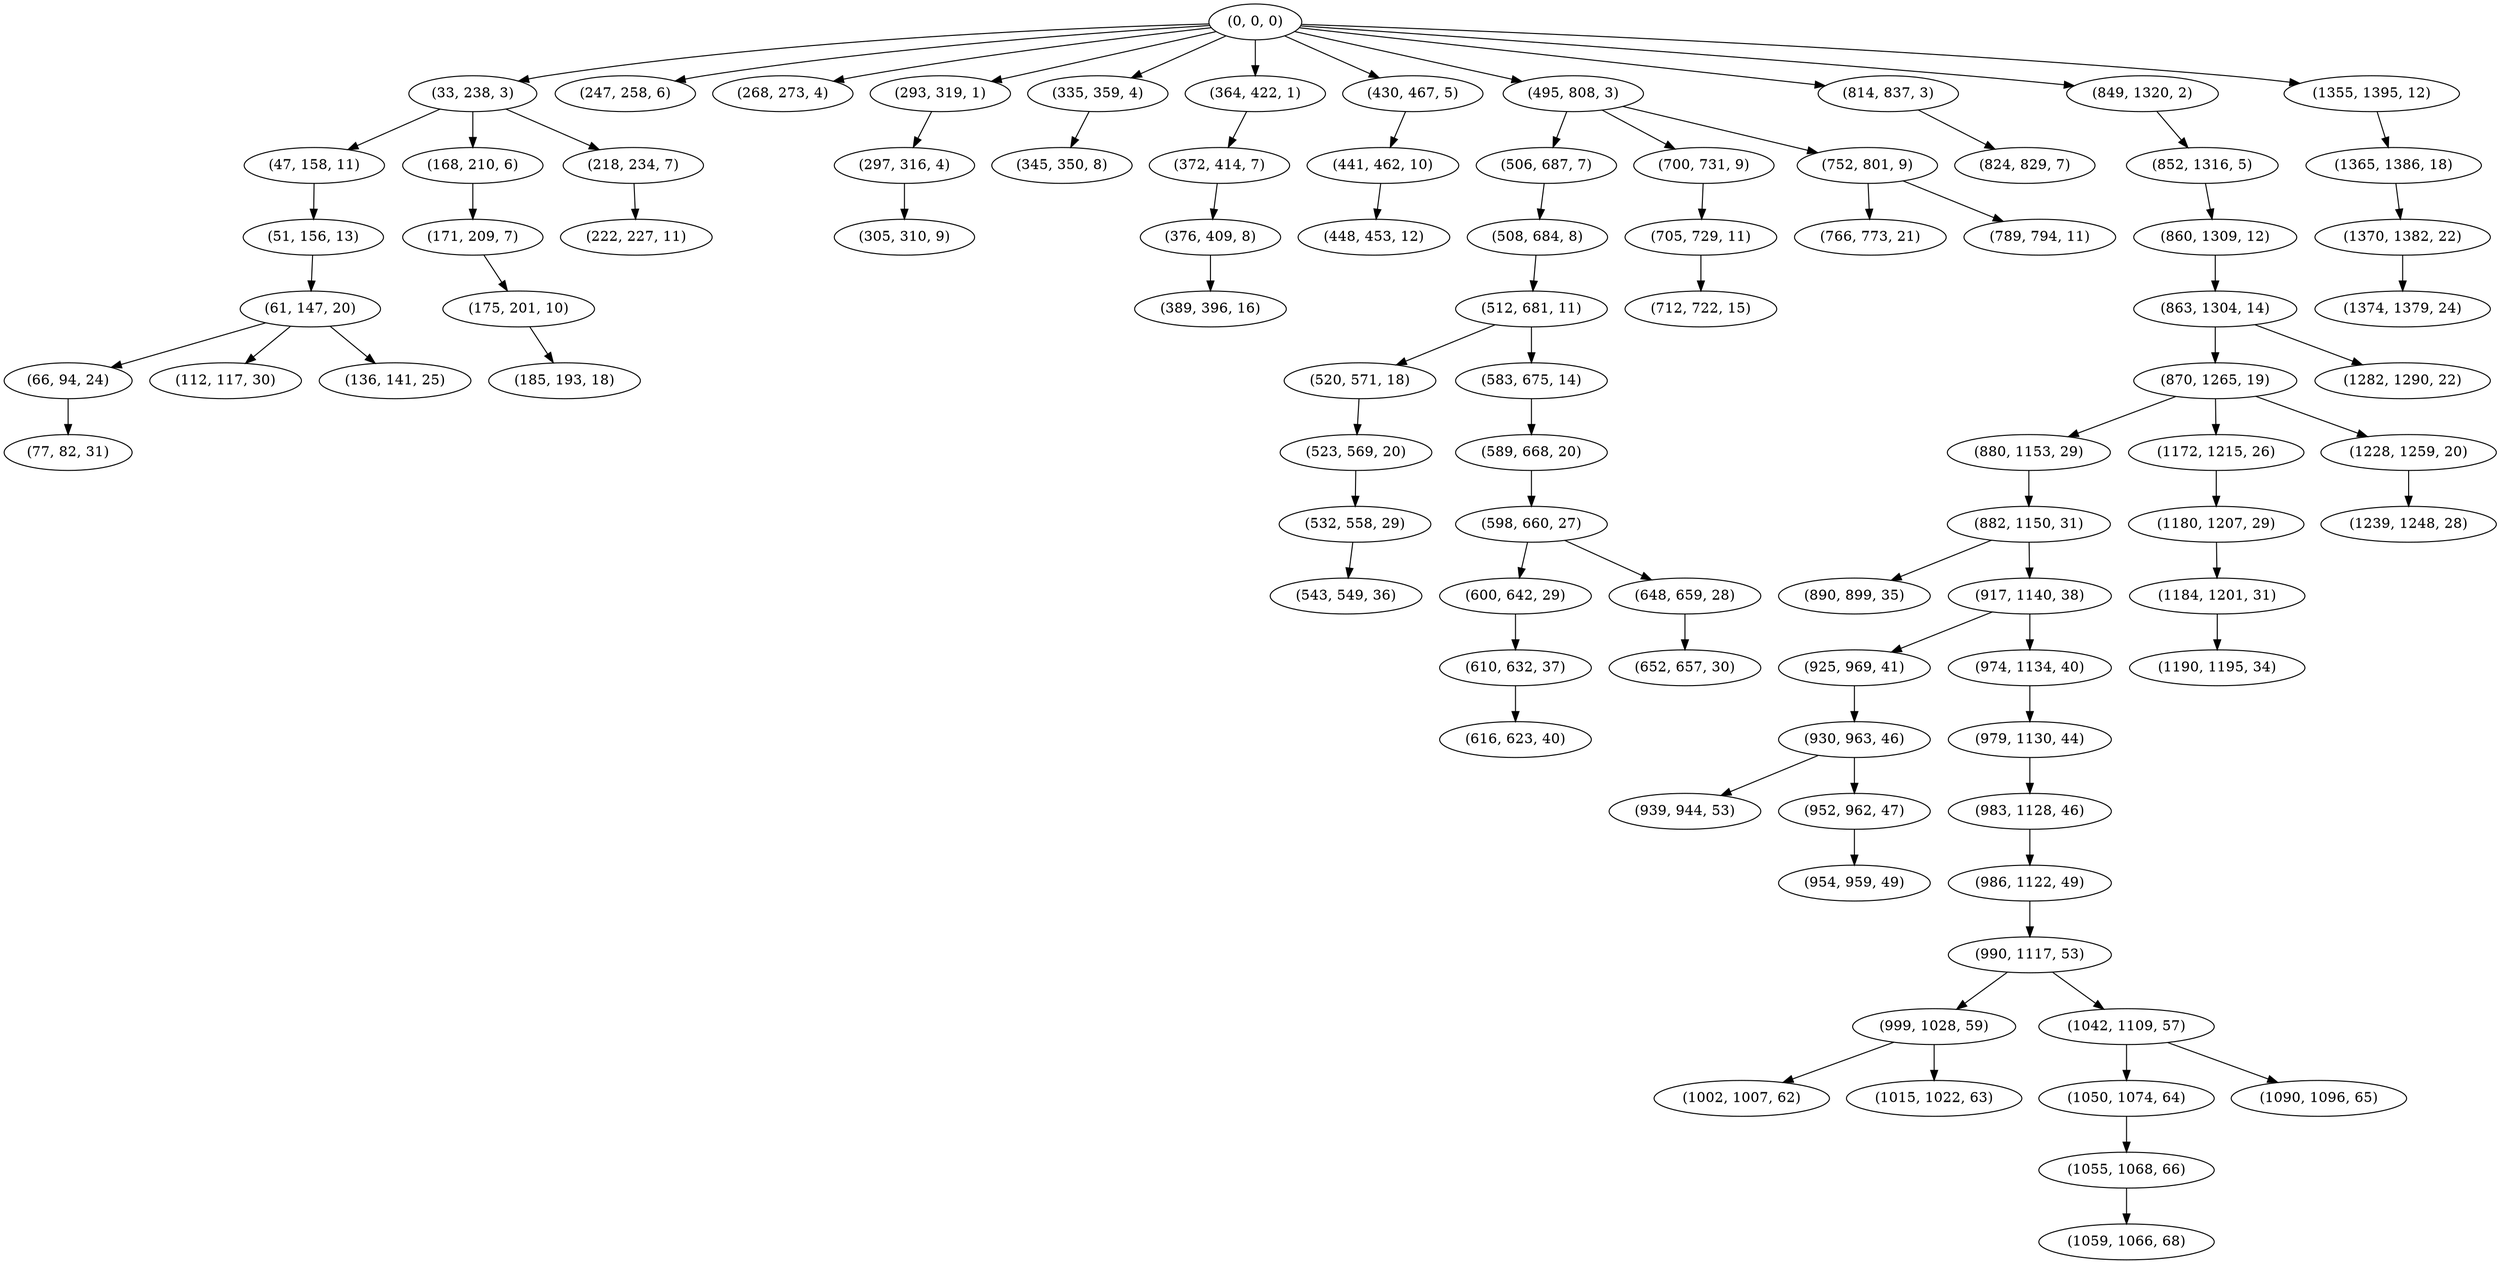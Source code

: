 digraph tree {
    "(0, 0, 0)";
    "(33, 238, 3)";
    "(47, 158, 11)";
    "(51, 156, 13)";
    "(61, 147, 20)";
    "(66, 94, 24)";
    "(77, 82, 31)";
    "(112, 117, 30)";
    "(136, 141, 25)";
    "(168, 210, 6)";
    "(171, 209, 7)";
    "(175, 201, 10)";
    "(185, 193, 18)";
    "(218, 234, 7)";
    "(222, 227, 11)";
    "(247, 258, 6)";
    "(268, 273, 4)";
    "(293, 319, 1)";
    "(297, 316, 4)";
    "(305, 310, 9)";
    "(335, 359, 4)";
    "(345, 350, 8)";
    "(364, 422, 1)";
    "(372, 414, 7)";
    "(376, 409, 8)";
    "(389, 396, 16)";
    "(430, 467, 5)";
    "(441, 462, 10)";
    "(448, 453, 12)";
    "(495, 808, 3)";
    "(506, 687, 7)";
    "(508, 684, 8)";
    "(512, 681, 11)";
    "(520, 571, 18)";
    "(523, 569, 20)";
    "(532, 558, 29)";
    "(543, 549, 36)";
    "(583, 675, 14)";
    "(589, 668, 20)";
    "(598, 660, 27)";
    "(600, 642, 29)";
    "(610, 632, 37)";
    "(616, 623, 40)";
    "(648, 659, 28)";
    "(652, 657, 30)";
    "(700, 731, 9)";
    "(705, 729, 11)";
    "(712, 722, 15)";
    "(752, 801, 9)";
    "(766, 773, 21)";
    "(789, 794, 11)";
    "(814, 837, 3)";
    "(824, 829, 7)";
    "(849, 1320, 2)";
    "(852, 1316, 5)";
    "(860, 1309, 12)";
    "(863, 1304, 14)";
    "(870, 1265, 19)";
    "(880, 1153, 29)";
    "(882, 1150, 31)";
    "(890, 899, 35)";
    "(917, 1140, 38)";
    "(925, 969, 41)";
    "(930, 963, 46)";
    "(939, 944, 53)";
    "(952, 962, 47)";
    "(954, 959, 49)";
    "(974, 1134, 40)";
    "(979, 1130, 44)";
    "(983, 1128, 46)";
    "(986, 1122, 49)";
    "(990, 1117, 53)";
    "(999, 1028, 59)";
    "(1002, 1007, 62)";
    "(1015, 1022, 63)";
    "(1042, 1109, 57)";
    "(1050, 1074, 64)";
    "(1055, 1068, 66)";
    "(1059, 1066, 68)";
    "(1090, 1096, 65)";
    "(1172, 1215, 26)";
    "(1180, 1207, 29)";
    "(1184, 1201, 31)";
    "(1190, 1195, 34)";
    "(1228, 1259, 20)";
    "(1239, 1248, 28)";
    "(1282, 1290, 22)";
    "(1355, 1395, 12)";
    "(1365, 1386, 18)";
    "(1370, 1382, 22)";
    "(1374, 1379, 24)";
    "(0, 0, 0)" -> "(33, 238, 3)";
    "(0, 0, 0)" -> "(247, 258, 6)";
    "(0, 0, 0)" -> "(268, 273, 4)";
    "(0, 0, 0)" -> "(293, 319, 1)";
    "(0, 0, 0)" -> "(335, 359, 4)";
    "(0, 0, 0)" -> "(364, 422, 1)";
    "(0, 0, 0)" -> "(430, 467, 5)";
    "(0, 0, 0)" -> "(495, 808, 3)";
    "(0, 0, 0)" -> "(814, 837, 3)";
    "(0, 0, 0)" -> "(849, 1320, 2)";
    "(0, 0, 0)" -> "(1355, 1395, 12)";
    "(33, 238, 3)" -> "(47, 158, 11)";
    "(33, 238, 3)" -> "(168, 210, 6)";
    "(33, 238, 3)" -> "(218, 234, 7)";
    "(47, 158, 11)" -> "(51, 156, 13)";
    "(51, 156, 13)" -> "(61, 147, 20)";
    "(61, 147, 20)" -> "(66, 94, 24)";
    "(61, 147, 20)" -> "(112, 117, 30)";
    "(61, 147, 20)" -> "(136, 141, 25)";
    "(66, 94, 24)" -> "(77, 82, 31)";
    "(168, 210, 6)" -> "(171, 209, 7)";
    "(171, 209, 7)" -> "(175, 201, 10)";
    "(175, 201, 10)" -> "(185, 193, 18)";
    "(218, 234, 7)" -> "(222, 227, 11)";
    "(293, 319, 1)" -> "(297, 316, 4)";
    "(297, 316, 4)" -> "(305, 310, 9)";
    "(335, 359, 4)" -> "(345, 350, 8)";
    "(364, 422, 1)" -> "(372, 414, 7)";
    "(372, 414, 7)" -> "(376, 409, 8)";
    "(376, 409, 8)" -> "(389, 396, 16)";
    "(430, 467, 5)" -> "(441, 462, 10)";
    "(441, 462, 10)" -> "(448, 453, 12)";
    "(495, 808, 3)" -> "(506, 687, 7)";
    "(495, 808, 3)" -> "(700, 731, 9)";
    "(495, 808, 3)" -> "(752, 801, 9)";
    "(506, 687, 7)" -> "(508, 684, 8)";
    "(508, 684, 8)" -> "(512, 681, 11)";
    "(512, 681, 11)" -> "(520, 571, 18)";
    "(512, 681, 11)" -> "(583, 675, 14)";
    "(520, 571, 18)" -> "(523, 569, 20)";
    "(523, 569, 20)" -> "(532, 558, 29)";
    "(532, 558, 29)" -> "(543, 549, 36)";
    "(583, 675, 14)" -> "(589, 668, 20)";
    "(589, 668, 20)" -> "(598, 660, 27)";
    "(598, 660, 27)" -> "(600, 642, 29)";
    "(598, 660, 27)" -> "(648, 659, 28)";
    "(600, 642, 29)" -> "(610, 632, 37)";
    "(610, 632, 37)" -> "(616, 623, 40)";
    "(648, 659, 28)" -> "(652, 657, 30)";
    "(700, 731, 9)" -> "(705, 729, 11)";
    "(705, 729, 11)" -> "(712, 722, 15)";
    "(752, 801, 9)" -> "(766, 773, 21)";
    "(752, 801, 9)" -> "(789, 794, 11)";
    "(814, 837, 3)" -> "(824, 829, 7)";
    "(849, 1320, 2)" -> "(852, 1316, 5)";
    "(852, 1316, 5)" -> "(860, 1309, 12)";
    "(860, 1309, 12)" -> "(863, 1304, 14)";
    "(863, 1304, 14)" -> "(870, 1265, 19)";
    "(863, 1304, 14)" -> "(1282, 1290, 22)";
    "(870, 1265, 19)" -> "(880, 1153, 29)";
    "(870, 1265, 19)" -> "(1172, 1215, 26)";
    "(870, 1265, 19)" -> "(1228, 1259, 20)";
    "(880, 1153, 29)" -> "(882, 1150, 31)";
    "(882, 1150, 31)" -> "(890, 899, 35)";
    "(882, 1150, 31)" -> "(917, 1140, 38)";
    "(917, 1140, 38)" -> "(925, 969, 41)";
    "(917, 1140, 38)" -> "(974, 1134, 40)";
    "(925, 969, 41)" -> "(930, 963, 46)";
    "(930, 963, 46)" -> "(939, 944, 53)";
    "(930, 963, 46)" -> "(952, 962, 47)";
    "(952, 962, 47)" -> "(954, 959, 49)";
    "(974, 1134, 40)" -> "(979, 1130, 44)";
    "(979, 1130, 44)" -> "(983, 1128, 46)";
    "(983, 1128, 46)" -> "(986, 1122, 49)";
    "(986, 1122, 49)" -> "(990, 1117, 53)";
    "(990, 1117, 53)" -> "(999, 1028, 59)";
    "(990, 1117, 53)" -> "(1042, 1109, 57)";
    "(999, 1028, 59)" -> "(1002, 1007, 62)";
    "(999, 1028, 59)" -> "(1015, 1022, 63)";
    "(1042, 1109, 57)" -> "(1050, 1074, 64)";
    "(1042, 1109, 57)" -> "(1090, 1096, 65)";
    "(1050, 1074, 64)" -> "(1055, 1068, 66)";
    "(1055, 1068, 66)" -> "(1059, 1066, 68)";
    "(1172, 1215, 26)" -> "(1180, 1207, 29)";
    "(1180, 1207, 29)" -> "(1184, 1201, 31)";
    "(1184, 1201, 31)" -> "(1190, 1195, 34)";
    "(1228, 1259, 20)" -> "(1239, 1248, 28)";
    "(1355, 1395, 12)" -> "(1365, 1386, 18)";
    "(1365, 1386, 18)" -> "(1370, 1382, 22)";
    "(1370, 1382, 22)" -> "(1374, 1379, 24)";
}
